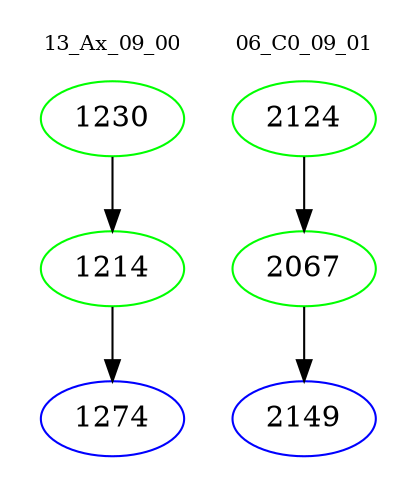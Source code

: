 digraph{
subgraph cluster_0 {
color = white
label = "13_Ax_09_00";
fontsize=10;
T0_1230 [label="1230", color="green"]
T0_1230 -> T0_1214 [color="black"]
T0_1214 [label="1214", color="green"]
T0_1214 -> T0_1274 [color="black"]
T0_1274 [label="1274", color="blue"]
}
subgraph cluster_1 {
color = white
label = "06_C0_09_01";
fontsize=10;
T1_2124 [label="2124", color="green"]
T1_2124 -> T1_2067 [color="black"]
T1_2067 [label="2067", color="green"]
T1_2067 -> T1_2149 [color="black"]
T1_2149 [label="2149", color="blue"]
}
}
